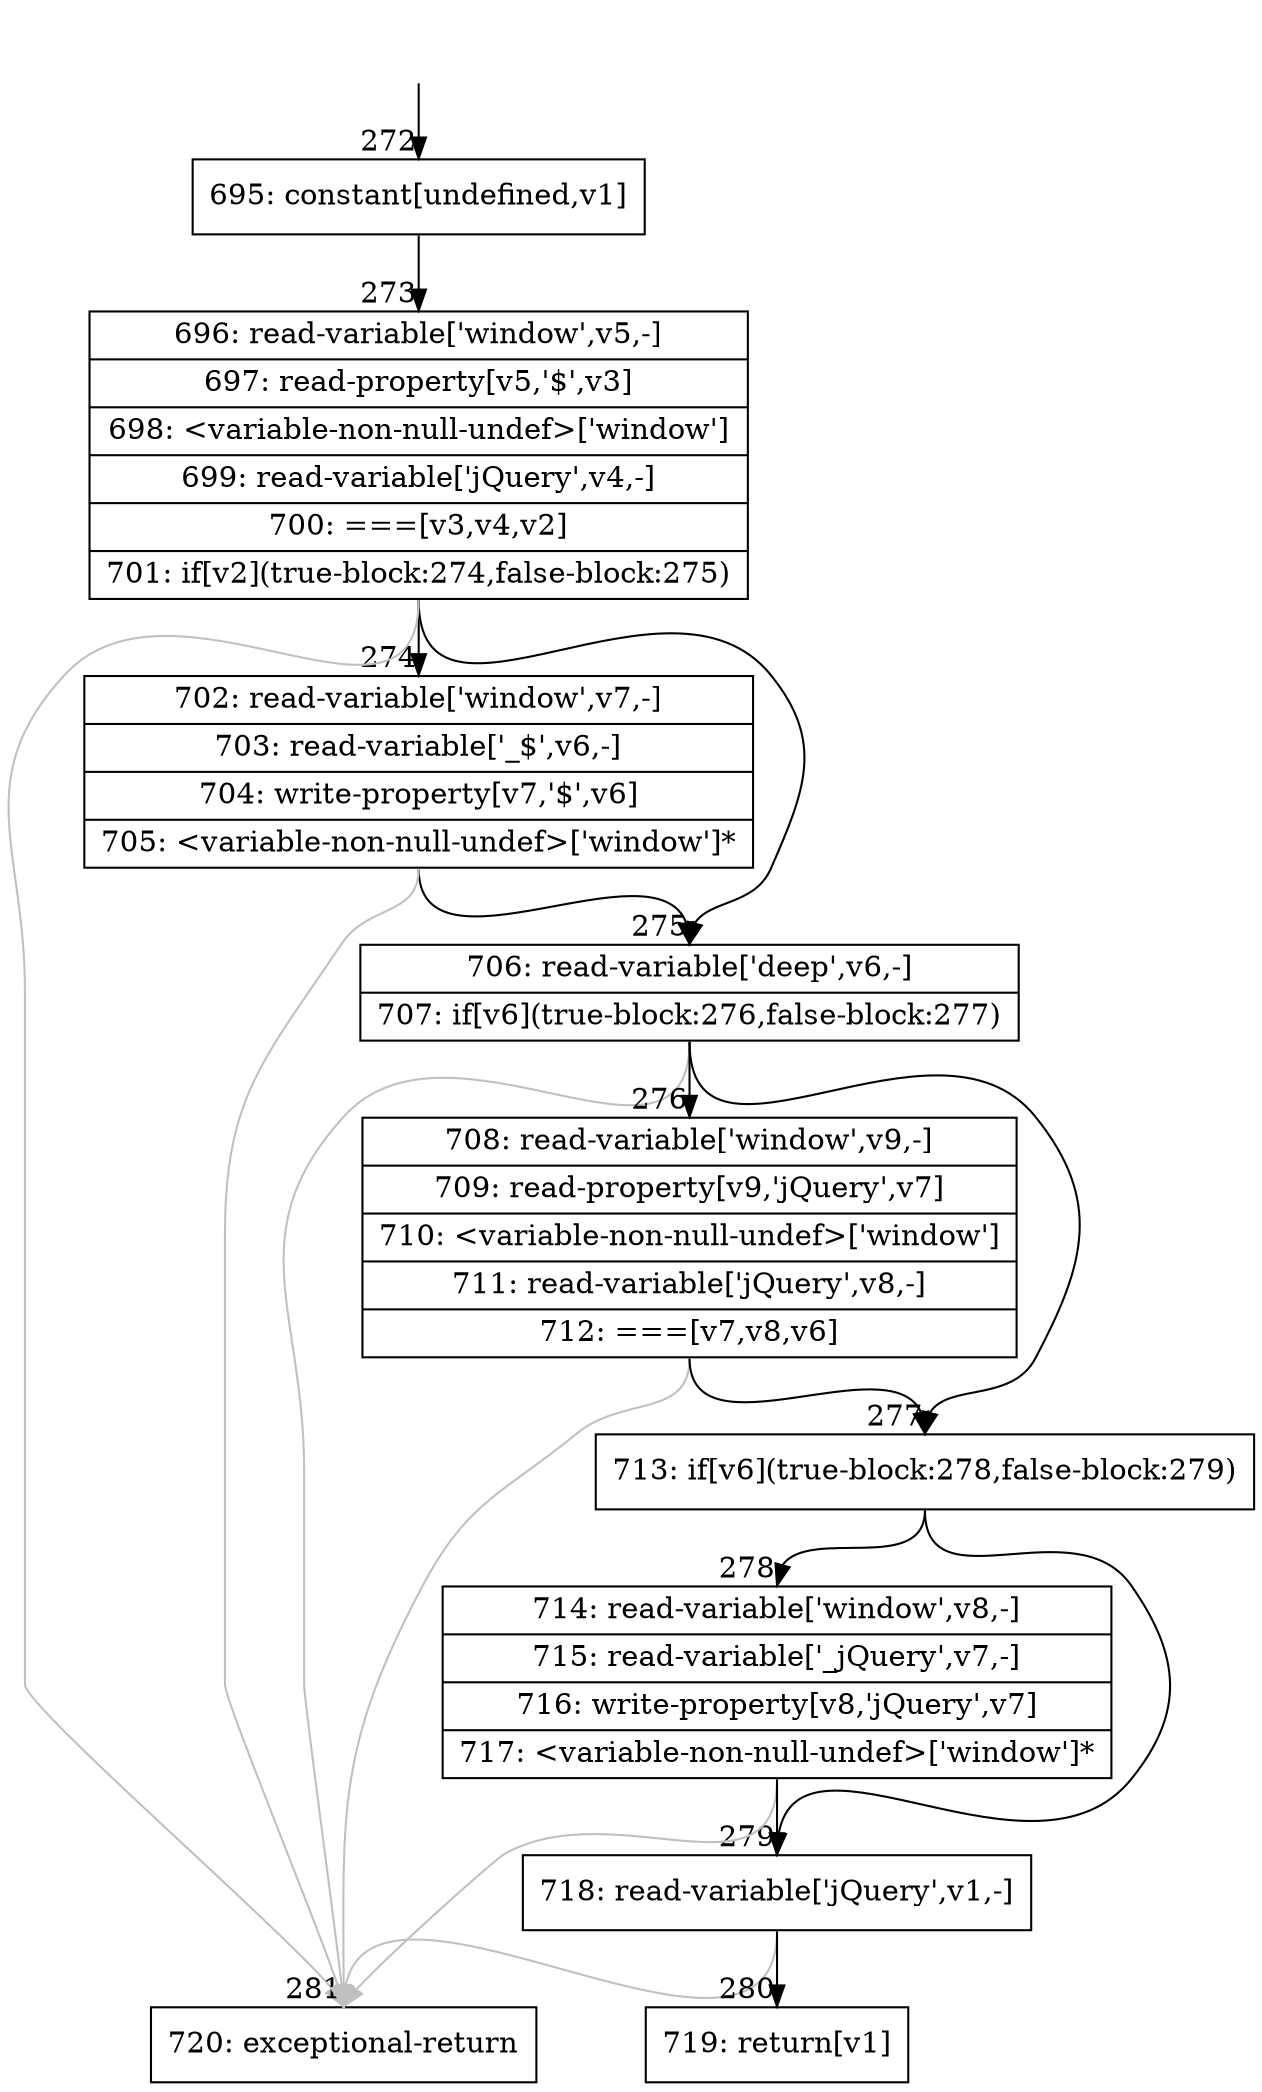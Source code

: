 digraph {
rankdir="TD"
BB_entry22[shape=none,label=""];
BB_entry22 -> BB272 [tailport=s, headport=n, headlabel="    272"]
BB272 [shape=record label="{695: constant[undefined,v1]}" ] 
BB272 -> BB273 [tailport=s, headport=n, headlabel="      273"]
BB273 [shape=record label="{696: read-variable['window',v5,-]|697: read-property[v5,'$',v3]|698: \<variable-non-null-undef\>['window']|699: read-variable['jQuery',v4,-]|700: ===[v3,v4,v2]|701: if[v2](true-block:274,false-block:275)}" ] 
BB273 -> BB274 [tailport=s, headport=n, headlabel="      274"]
BB273 -> BB275 [tailport=s, headport=n, headlabel="      275"]
BB273 -> BB281 [tailport=s, headport=n, color=gray, headlabel="      281"]
BB274 [shape=record label="{702: read-variable['window',v7,-]|703: read-variable['_$',v6,-]|704: write-property[v7,'$',v6]|705: \<variable-non-null-undef\>['window']*}" ] 
BB274 -> BB275 [tailport=s, headport=n]
BB274 -> BB281 [tailport=s, headport=n, color=gray]
BB275 [shape=record label="{706: read-variable['deep',v6,-]|707: if[v6](true-block:276,false-block:277)}" ] 
BB275 -> BB277 [tailport=s, headport=n, headlabel="      277"]
BB275 -> BB276 [tailport=s, headport=n, headlabel="      276"]
BB275 -> BB281 [tailport=s, headport=n, color=gray]
BB276 [shape=record label="{708: read-variable['window',v9,-]|709: read-property[v9,'jQuery',v7]|710: \<variable-non-null-undef\>['window']|711: read-variable['jQuery',v8,-]|712: ===[v7,v8,v6]}" ] 
BB276 -> BB277 [tailport=s, headport=n]
BB276 -> BB281 [tailport=s, headport=n, color=gray]
BB277 [shape=record label="{713: if[v6](true-block:278,false-block:279)}" ] 
BB277 -> BB278 [tailport=s, headport=n, headlabel="      278"]
BB277 -> BB279 [tailport=s, headport=n, headlabel="      279"]
BB278 [shape=record label="{714: read-variable['window',v8,-]|715: read-variable['_jQuery',v7,-]|716: write-property[v8,'jQuery',v7]|717: \<variable-non-null-undef\>['window']*}" ] 
BB278 -> BB279 [tailport=s, headport=n]
BB278 -> BB281 [tailport=s, headport=n, color=gray]
BB279 [shape=record label="{718: read-variable['jQuery',v1,-]}" ] 
BB279 -> BB280 [tailport=s, headport=n, headlabel="      280"]
BB279 -> BB281 [tailport=s, headport=n, color=gray]
BB280 [shape=record label="{719: return[v1]}" ] 
BB281 [shape=record label="{720: exceptional-return}" ] 
}
